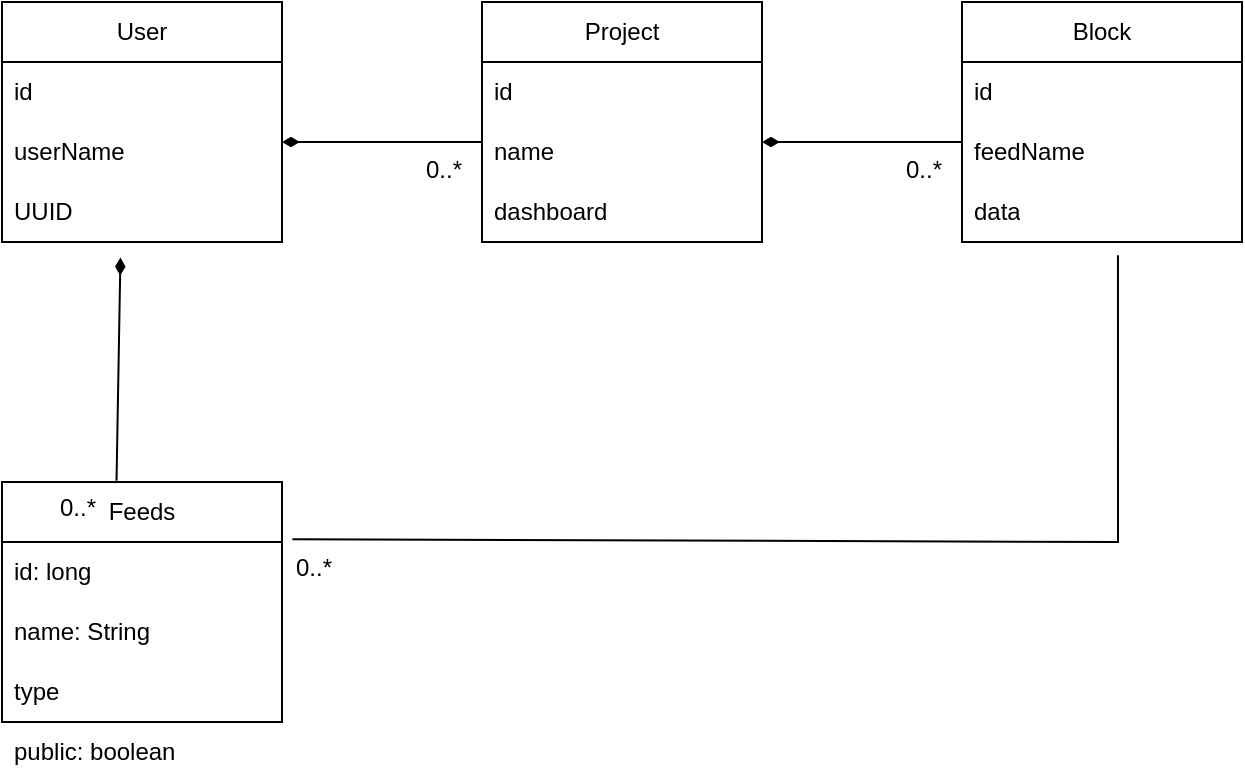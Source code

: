 <mxfile version="28.1.2">
  <diagram name="Page-1" id="HuoIr53i_FadyMPa8jm6">
    <mxGraphModel dx="878" dy="613" grid="1" gridSize="10" guides="1" tooltips="1" connect="1" arrows="1" fold="1" page="1" pageScale="1" pageWidth="850" pageHeight="1100" math="0" shadow="0">
      <root>
        <mxCell id="0" />
        <mxCell id="1" parent="0" />
        <mxCell id="R9w5tnAHKh_oS-YIRpqw-1" value="User" style="swimlane;fontStyle=0;childLayout=stackLayout;horizontal=1;startSize=30;horizontalStack=0;resizeParent=1;resizeParentMax=0;resizeLast=0;collapsible=1;marginBottom=0;whiteSpace=wrap;html=1;" vertex="1" parent="1">
          <mxGeometry x="80" y="80" width="140" height="120" as="geometry" />
        </mxCell>
        <mxCell id="R9w5tnAHKh_oS-YIRpqw-2" value="id" style="text;strokeColor=none;fillColor=none;align=left;verticalAlign=middle;spacingLeft=4;spacingRight=4;overflow=hidden;points=[[0,0.5],[1,0.5]];portConstraint=eastwest;rotatable=0;whiteSpace=wrap;html=1;" vertex="1" parent="R9w5tnAHKh_oS-YIRpqw-1">
          <mxGeometry y="30" width="140" height="30" as="geometry" />
        </mxCell>
        <mxCell id="R9w5tnAHKh_oS-YIRpqw-3" value="userName" style="text;strokeColor=none;fillColor=none;align=left;verticalAlign=middle;spacingLeft=4;spacingRight=4;overflow=hidden;points=[[0,0.5],[1,0.5]];portConstraint=eastwest;rotatable=0;whiteSpace=wrap;html=1;" vertex="1" parent="R9w5tnAHKh_oS-YIRpqw-1">
          <mxGeometry y="60" width="140" height="30" as="geometry" />
        </mxCell>
        <mxCell id="R9w5tnAHKh_oS-YIRpqw-4" value="UUID" style="text;strokeColor=none;fillColor=none;align=left;verticalAlign=middle;spacingLeft=4;spacingRight=4;overflow=hidden;points=[[0,0.5],[1,0.5]];portConstraint=eastwest;rotatable=0;whiteSpace=wrap;html=1;" vertex="1" parent="R9w5tnAHKh_oS-YIRpqw-1">
          <mxGeometry y="90" width="140" height="30" as="geometry" />
        </mxCell>
        <mxCell id="R9w5tnAHKh_oS-YIRpqw-5" value="Project" style="swimlane;fontStyle=0;childLayout=stackLayout;horizontal=1;startSize=30;horizontalStack=0;resizeParent=1;resizeParentMax=0;resizeLast=0;collapsible=1;marginBottom=0;whiteSpace=wrap;html=1;" vertex="1" parent="1">
          <mxGeometry x="320" y="80" width="140" height="120" as="geometry" />
        </mxCell>
        <mxCell id="R9w5tnAHKh_oS-YIRpqw-6" value="id" style="text;strokeColor=none;fillColor=none;align=left;verticalAlign=middle;spacingLeft=4;spacingRight=4;overflow=hidden;points=[[0,0.5],[1,0.5]];portConstraint=eastwest;rotatable=0;whiteSpace=wrap;html=1;" vertex="1" parent="R9w5tnAHKh_oS-YIRpqw-5">
          <mxGeometry y="30" width="140" height="30" as="geometry" />
        </mxCell>
        <mxCell id="R9w5tnAHKh_oS-YIRpqw-7" value="name" style="text;strokeColor=none;fillColor=none;align=left;verticalAlign=middle;spacingLeft=4;spacingRight=4;overflow=hidden;points=[[0,0.5],[1,0.5]];portConstraint=eastwest;rotatable=0;whiteSpace=wrap;html=1;" vertex="1" parent="R9w5tnAHKh_oS-YIRpqw-5">
          <mxGeometry y="60" width="140" height="30" as="geometry" />
        </mxCell>
        <mxCell id="R9w5tnAHKh_oS-YIRpqw-8" value="dashboard" style="text;strokeColor=none;fillColor=none;align=left;verticalAlign=middle;spacingLeft=4;spacingRight=4;overflow=hidden;points=[[0,0.5],[1,0.5]];portConstraint=eastwest;rotatable=0;whiteSpace=wrap;html=1;" vertex="1" parent="R9w5tnAHKh_oS-YIRpqw-5">
          <mxGeometry y="90" width="140" height="30" as="geometry" />
        </mxCell>
        <mxCell id="R9w5tnAHKh_oS-YIRpqw-9" value="Feeds" style="swimlane;fontStyle=0;childLayout=stackLayout;horizontal=1;startSize=30;horizontalStack=0;resizeParent=1;resizeParentMax=0;resizeLast=0;collapsible=1;marginBottom=0;whiteSpace=wrap;html=1;" vertex="1" parent="1">
          <mxGeometry x="80" y="320" width="140" height="120" as="geometry" />
        </mxCell>
        <mxCell id="R9w5tnAHKh_oS-YIRpqw-10" value="id: long" style="text;strokeColor=none;fillColor=none;align=left;verticalAlign=middle;spacingLeft=4;spacingRight=4;overflow=hidden;points=[[0,0.5],[1,0.5]];portConstraint=eastwest;rotatable=0;whiteSpace=wrap;html=1;" vertex="1" parent="R9w5tnAHKh_oS-YIRpqw-9">
          <mxGeometry y="30" width="140" height="30" as="geometry" />
        </mxCell>
        <mxCell id="R9w5tnAHKh_oS-YIRpqw-11" value="name: String" style="text;strokeColor=none;fillColor=none;align=left;verticalAlign=middle;spacingLeft=4;spacingRight=4;overflow=hidden;points=[[0,0.5],[1,0.5]];portConstraint=eastwest;rotatable=0;whiteSpace=wrap;html=1;" vertex="1" parent="R9w5tnAHKh_oS-YIRpqw-9">
          <mxGeometry y="60" width="140" height="30" as="geometry" />
        </mxCell>
        <mxCell id="R9w5tnAHKh_oS-YIRpqw-12" value="type" style="text;strokeColor=none;fillColor=none;align=left;verticalAlign=middle;spacingLeft=4;spacingRight=4;overflow=hidden;points=[[0,0.5],[1,0.5]];portConstraint=eastwest;rotatable=0;whiteSpace=wrap;html=1;" vertex="1" parent="R9w5tnAHKh_oS-YIRpqw-9">
          <mxGeometry y="90" width="140" height="30" as="geometry" />
        </mxCell>
        <mxCell id="R9w5tnAHKh_oS-YIRpqw-17" value="Block" style="swimlane;fontStyle=0;childLayout=stackLayout;horizontal=1;startSize=30;horizontalStack=0;resizeParent=1;resizeParentMax=0;resizeLast=0;collapsible=1;marginBottom=0;whiteSpace=wrap;html=1;" vertex="1" parent="1">
          <mxGeometry x="560" y="80" width="140" height="120" as="geometry" />
        </mxCell>
        <mxCell id="R9w5tnAHKh_oS-YIRpqw-18" value="id" style="text;strokeColor=none;fillColor=none;align=left;verticalAlign=middle;spacingLeft=4;spacingRight=4;overflow=hidden;points=[[0,0.5],[1,0.5]];portConstraint=eastwest;rotatable=0;whiteSpace=wrap;html=1;" vertex="1" parent="R9w5tnAHKh_oS-YIRpqw-17">
          <mxGeometry y="30" width="140" height="30" as="geometry" />
        </mxCell>
        <mxCell id="R9w5tnAHKh_oS-YIRpqw-19" value="feedName" style="text;strokeColor=none;fillColor=none;align=left;verticalAlign=middle;spacingLeft=4;spacingRight=4;overflow=hidden;points=[[0,0.5],[1,0.5]];portConstraint=eastwest;rotatable=0;whiteSpace=wrap;html=1;" vertex="1" parent="R9w5tnAHKh_oS-YIRpqw-17">
          <mxGeometry y="60" width="140" height="30" as="geometry" />
        </mxCell>
        <mxCell id="R9w5tnAHKh_oS-YIRpqw-20" value="data" style="text;strokeColor=none;fillColor=none;align=left;verticalAlign=middle;spacingLeft=4;spacingRight=4;overflow=hidden;points=[[0,0.5],[1,0.5]];portConstraint=eastwest;rotatable=0;whiteSpace=wrap;html=1;" vertex="1" parent="R9w5tnAHKh_oS-YIRpqw-17">
          <mxGeometry y="90" width="140" height="30" as="geometry" />
        </mxCell>
        <mxCell id="R9w5tnAHKh_oS-YIRpqw-27" value="" style="endArrow=diamondThin;html=1;rounded=0;align=center;verticalAlign=top;endFill=1;labelBackgroundColor=none;startArrow=none;startFill=0;" edge="1" parent="1">
          <mxGeometry relative="1" as="geometry">
            <mxPoint x="320" y="150" as="sourcePoint" />
            <mxPoint x="220" y="150" as="targetPoint" />
          </mxGeometry>
        </mxCell>
        <mxCell id="R9w5tnAHKh_oS-YIRpqw-29" value="0..*" style="resizable=0;html=1;align=left;verticalAlign=top;labelBackgroundColor=none;" connectable="0" vertex="1" parent="R9w5tnAHKh_oS-YIRpqw-27">
          <mxGeometry x="-1" relative="1" as="geometry">
            <mxPoint x="-30" as="offset" />
          </mxGeometry>
        </mxCell>
        <mxCell id="R9w5tnAHKh_oS-YIRpqw-32" value="" style="endArrow=diamondThin;html=1;rounded=0;align=center;verticalAlign=top;endFill=1;labelBackgroundColor=none;startArrow=none;startFill=0;" edge="1" parent="1">
          <mxGeometry relative="1" as="geometry">
            <mxPoint x="560" y="150" as="sourcePoint" />
            <mxPoint x="460" y="150" as="targetPoint" />
          </mxGeometry>
        </mxCell>
        <mxCell id="R9w5tnAHKh_oS-YIRpqw-33" value="0..*" style="resizable=0;html=1;align=left;verticalAlign=top;labelBackgroundColor=none;" connectable="0" vertex="1" parent="R9w5tnAHKh_oS-YIRpqw-32">
          <mxGeometry x="-1" relative="1" as="geometry">
            <mxPoint x="-30" as="offset" />
          </mxGeometry>
        </mxCell>
        <mxCell id="R9w5tnAHKh_oS-YIRpqw-34" value="" style="endArrow=diamondThin;html=1;rounded=0;align=center;verticalAlign=top;endFill=1;labelBackgroundColor=none;startArrow=none;startFill=0;entryX=0.423;entryY=1.26;entryDx=0;entryDy=0;entryPerimeter=0;exitX=0.409;exitY=-0.005;exitDx=0;exitDy=0;exitPerimeter=0;" edge="1" parent="1" source="R9w5tnAHKh_oS-YIRpqw-9" target="R9w5tnAHKh_oS-YIRpqw-4">
          <mxGeometry relative="1" as="geometry">
            <mxPoint x="190" y="250" as="sourcePoint" />
            <mxPoint x="90" y="250" as="targetPoint" />
          </mxGeometry>
        </mxCell>
        <mxCell id="R9w5tnAHKh_oS-YIRpqw-35" value="0..*" style="resizable=0;html=1;align=left;verticalAlign=top;labelBackgroundColor=none;" connectable="0" vertex="1" parent="R9w5tnAHKh_oS-YIRpqw-34">
          <mxGeometry x="-1" relative="1" as="geometry">
            <mxPoint x="-30" as="offset" />
          </mxGeometry>
        </mxCell>
        <mxCell id="R9w5tnAHKh_oS-YIRpqw-37" value="" style="endArrow=none;html=1;rounded=0;align=center;verticalAlign=top;endFill=0;labelBackgroundColor=none;entryX=0.557;entryY=1.22;entryDx=0;entryDy=0;entryPerimeter=0;exitX=1.037;exitY=-0.047;exitDx=0;exitDy=0;exitPerimeter=0;" edge="1" parent="1" source="R9w5tnAHKh_oS-YIRpqw-10" target="R9w5tnAHKh_oS-YIRpqw-20">
          <mxGeometry relative="1" as="geometry">
            <mxPoint x="460" y="350" as="sourcePoint" />
            <mxPoint x="660" y="350" as="targetPoint" />
            <Array as="points">
              <mxPoint x="638" y="350" />
            </Array>
          </mxGeometry>
        </mxCell>
        <mxCell id="R9w5tnAHKh_oS-YIRpqw-39" value="0..*" style="resizable=0;html=1;align=left;verticalAlign=top;labelBackgroundColor=none;" connectable="0" vertex="1" parent="R9w5tnAHKh_oS-YIRpqw-37">
          <mxGeometry x="-1" relative="1" as="geometry" />
        </mxCell>
        <mxCell id="R9w5tnAHKh_oS-YIRpqw-41" value="" style="resizable=0;html=1;align=right;verticalAlign=top;labelBackgroundColor=none;" connectable="0" vertex="1" parent="R9w5tnAHKh_oS-YIRpqw-37">
          <mxGeometry x="1" relative="1" as="geometry" />
        </mxCell>
        <mxCell id="R9w5tnAHKh_oS-YIRpqw-43" value="public: boolean" style="text;strokeColor=none;fillColor=none;align=left;verticalAlign=middle;spacingLeft=4;spacingRight=4;overflow=hidden;points=[[0,0.5],[1,0.5]];portConstraint=eastwest;rotatable=0;whiteSpace=wrap;html=1;" vertex="1" parent="1">
          <mxGeometry x="80" y="440" width="140" height="30" as="geometry" />
        </mxCell>
      </root>
    </mxGraphModel>
  </diagram>
</mxfile>
